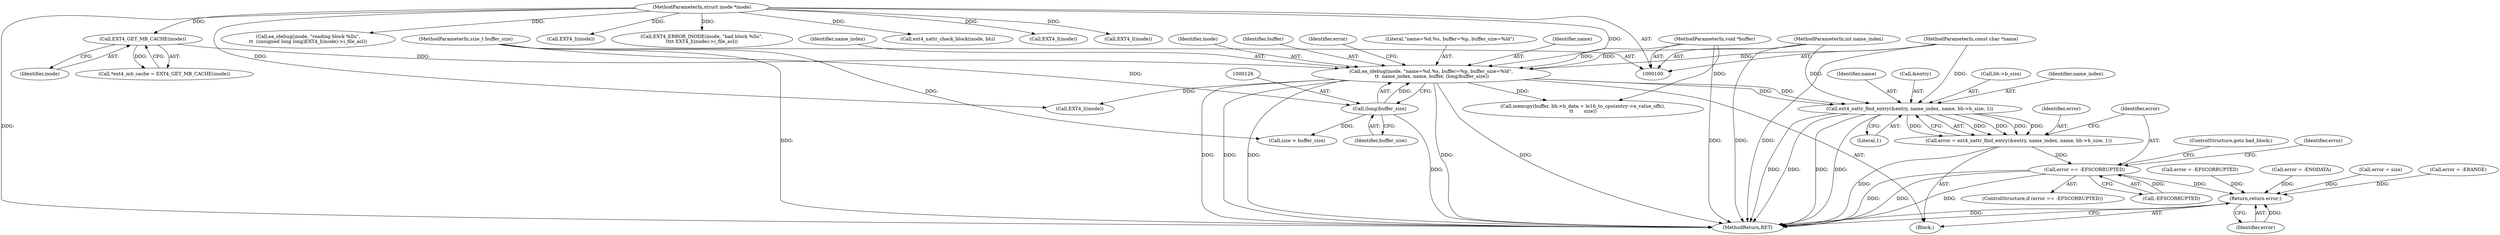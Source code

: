digraph "0_linux_82939d7999dfc1f1998c4b1c12e2f19edbdff272_1@pointer" {
"1000202" [label="(Call,ext4_xattr_find_entry(&entry, name_index, name, bh->b_size, 1))"];
"1000119" [label="(Call,ea_idebug(inode, \"name=%d.%s, buffer=%p, buffer_size=%ld\",\n \t\t  name_index, name, buffer, (long)buffer_size))"];
"1000117" [label="(Call,EXT4_GET_MB_CACHE(inode))"];
"1000101" [label="(MethodParameterIn,struct inode *inode)"];
"1000102" [label="(MethodParameterIn,int name_index)"];
"1000103" [label="(MethodParameterIn,const char *name)"];
"1000104" [label="(MethodParameterIn,void *buffer)"];
"1000125" [label="(Call,(long)buffer_size)"];
"1000105" [label="(MethodParameterIn,size_t buffer_size)"];
"1000200" [label="(Call,error = ext4_xattr_find_entry(&entry, name_index, name, bh->b_size, 1))"];
"1000212" [label="(Call,error == -EFSCORRUPTED)"];
"1000255" [label="(Return,return error;)"];
"1000139" [label="(Call,ea_idebug(inode, \"reading block %llu\",\n\t\t  (unsigned long long)EXT4_I(inode)->i_file_acl))"];
"1000188" [label="(Call,error = -EFSCORRUPTED)"];
"1000128" [label="(Call,error = -ENODATA)"];
"1000122" [label="(Identifier,name_index)"];
"1000257" [label="(MethodReturn,RET)"];
"1000212" [label="(Call,error == -EFSCORRUPTED)"];
"1000256" [label="(Identifier,error)"];
"1000249" [label="(Call,error = size)"];
"1000205" [label="(Identifier,name_index)"];
"1000206" [label="(Identifier,name)"];
"1000104" [label="(MethodParameterIn,void *buffer)"];
"1000117" [label="(Call,EXT4_GET_MB_CACHE(inode))"];
"1000155" [label="(Call,EXT4_I(inode))"];
"1000213" [label="(Identifier,error)"];
"1000210" [label="(Literal,1)"];
"1000181" [label="(Call,EXT4_ERROR_INODE(inode, \"bad block %llu\",\n\t\t\t\t EXT4_I(inode)->i_file_acl))"];
"1000120" [label="(Identifier,inode)"];
"1000119" [label="(Call,ea_idebug(inode, \"name=%d.%s, buffer=%p, buffer_size=%ld\",\n \t\t  name_index, name, buffer, (long)buffer_size))"];
"1000101" [label="(MethodParameterIn,struct inode *inode)"];
"1000118" [label="(Identifier,inode)"];
"1000135" [label="(Call,EXT4_I(inode))"];
"1000214" [label="(Call,-EFSCORRUPTED)"];
"1000203" [label="(Call,&entry)"];
"1000216" [label="(ControlStructure,goto bad_block;)"];
"1000200" [label="(Call,error = ext4_xattr_find_entry(&entry, name_index, name, bh->b_size, 1))"];
"1000211" [label="(ControlStructure,if (error == -EFSCORRUPTED))"];
"1000124" [label="(Identifier,buffer)"];
"1000129" [label="(Identifier,error)"];
"1000229" [label="(Call,error = -ERANGE)"];
"1000207" [label="(Call,bh->b_size)"];
"1000125" [label="(Call,(long)buffer_size)"];
"1000127" [label="(Identifier,buffer_size)"];
"1000255" [label="(Return,return error;)"];
"1000103" [label="(MethodParameterIn,const char *name)"];
"1000106" [label="(Block,)"];
"1000102" [label="(MethodParameterIn,int name_index)"];
"1000202" [label="(Call,ext4_xattr_find_entry(&entry, name_index, name, bh->b_size, 1))"];
"1000238" [label="(Call,memcpy(buffer, bh->b_data + le16_to_cpu(entry->e_value_offs),\n\t\t       size))"];
"1000115" [label="(Call,*ext4_mb_cache = EXT4_GET_MB_CACHE(inode))"];
"1000201" [label="(Identifier,error)"];
"1000176" [label="(Call,ext4_xattr_check_block(inode, bh))"];
"1000145" [label="(Call,EXT4_I(inode))"];
"1000218" [label="(Identifier,error)"];
"1000234" [label="(Call,size > buffer_size)"];
"1000105" [label="(MethodParameterIn,size_t buffer_size)"];
"1000185" [label="(Call,EXT4_I(inode))"];
"1000121" [label="(Literal,\"name=%d.%s, buffer=%p, buffer_size=%ld\")"];
"1000123" [label="(Identifier,name)"];
"1000202" -> "1000200"  [label="AST: "];
"1000202" -> "1000210"  [label="CFG: "];
"1000203" -> "1000202"  [label="AST: "];
"1000205" -> "1000202"  [label="AST: "];
"1000206" -> "1000202"  [label="AST: "];
"1000207" -> "1000202"  [label="AST: "];
"1000210" -> "1000202"  [label="AST: "];
"1000200" -> "1000202"  [label="CFG: "];
"1000202" -> "1000257"  [label="DDG: "];
"1000202" -> "1000257"  [label="DDG: "];
"1000202" -> "1000257"  [label="DDG: "];
"1000202" -> "1000257"  [label="DDG: "];
"1000202" -> "1000200"  [label="DDG: "];
"1000202" -> "1000200"  [label="DDG: "];
"1000202" -> "1000200"  [label="DDG: "];
"1000202" -> "1000200"  [label="DDG: "];
"1000202" -> "1000200"  [label="DDG: "];
"1000119" -> "1000202"  [label="DDG: "];
"1000119" -> "1000202"  [label="DDG: "];
"1000102" -> "1000202"  [label="DDG: "];
"1000103" -> "1000202"  [label="DDG: "];
"1000119" -> "1000106"  [label="AST: "];
"1000119" -> "1000125"  [label="CFG: "];
"1000120" -> "1000119"  [label="AST: "];
"1000121" -> "1000119"  [label="AST: "];
"1000122" -> "1000119"  [label="AST: "];
"1000123" -> "1000119"  [label="AST: "];
"1000124" -> "1000119"  [label="AST: "];
"1000125" -> "1000119"  [label="AST: "];
"1000129" -> "1000119"  [label="CFG: "];
"1000119" -> "1000257"  [label="DDG: "];
"1000119" -> "1000257"  [label="DDG: "];
"1000119" -> "1000257"  [label="DDG: "];
"1000119" -> "1000257"  [label="DDG: "];
"1000119" -> "1000257"  [label="DDG: "];
"1000117" -> "1000119"  [label="DDG: "];
"1000101" -> "1000119"  [label="DDG: "];
"1000102" -> "1000119"  [label="DDG: "];
"1000103" -> "1000119"  [label="DDG: "];
"1000104" -> "1000119"  [label="DDG: "];
"1000125" -> "1000119"  [label="DDG: "];
"1000119" -> "1000135"  [label="DDG: "];
"1000119" -> "1000238"  [label="DDG: "];
"1000117" -> "1000115"  [label="AST: "];
"1000117" -> "1000118"  [label="CFG: "];
"1000118" -> "1000117"  [label="AST: "];
"1000115" -> "1000117"  [label="CFG: "];
"1000117" -> "1000115"  [label="DDG: "];
"1000101" -> "1000117"  [label="DDG: "];
"1000101" -> "1000100"  [label="AST: "];
"1000101" -> "1000257"  [label="DDG: "];
"1000101" -> "1000135"  [label="DDG: "];
"1000101" -> "1000139"  [label="DDG: "];
"1000101" -> "1000145"  [label="DDG: "];
"1000101" -> "1000155"  [label="DDG: "];
"1000101" -> "1000176"  [label="DDG: "];
"1000101" -> "1000181"  [label="DDG: "];
"1000101" -> "1000185"  [label="DDG: "];
"1000102" -> "1000100"  [label="AST: "];
"1000102" -> "1000257"  [label="DDG: "];
"1000103" -> "1000100"  [label="AST: "];
"1000103" -> "1000257"  [label="DDG: "];
"1000104" -> "1000100"  [label="AST: "];
"1000104" -> "1000257"  [label="DDG: "];
"1000104" -> "1000238"  [label="DDG: "];
"1000125" -> "1000127"  [label="CFG: "];
"1000126" -> "1000125"  [label="AST: "];
"1000127" -> "1000125"  [label="AST: "];
"1000125" -> "1000257"  [label="DDG: "];
"1000105" -> "1000125"  [label="DDG: "];
"1000125" -> "1000234"  [label="DDG: "];
"1000105" -> "1000100"  [label="AST: "];
"1000105" -> "1000257"  [label="DDG: "];
"1000105" -> "1000234"  [label="DDG: "];
"1000200" -> "1000106"  [label="AST: "];
"1000201" -> "1000200"  [label="AST: "];
"1000213" -> "1000200"  [label="CFG: "];
"1000200" -> "1000257"  [label="DDG: "];
"1000200" -> "1000212"  [label="DDG: "];
"1000212" -> "1000211"  [label="AST: "];
"1000212" -> "1000214"  [label="CFG: "];
"1000213" -> "1000212"  [label="AST: "];
"1000214" -> "1000212"  [label="AST: "];
"1000216" -> "1000212"  [label="CFG: "];
"1000218" -> "1000212"  [label="CFG: "];
"1000212" -> "1000257"  [label="DDG: "];
"1000212" -> "1000257"  [label="DDG: "];
"1000212" -> "1000257"  [label="DDG: "];
"1000214" -> "1000212"  [label="DDG: "];
"1000212" -> "1000255"  [label="DDG: "];
"1000255" -> "1000106"  [label="AST: "];
"1000255" -> "1000256"  [label="CFG: "];
"1000256" -> "1000255"  [label="AST: "];
"1000257" -> "1000255"  [label="CFG: "];
"1000255" -> "1000257"  [label="DDG: "];
"1000256" -> "1000255"  [label="DDG: "];
"1000188" -> "1000255"  [label="DDG: "];
"1000128" -> "1000255"  [label="DDG: "];
"1000229" -> "1000255"  [label="DDG: "];
"1000249" -> "1000255"  [label="DDG: "];
}
